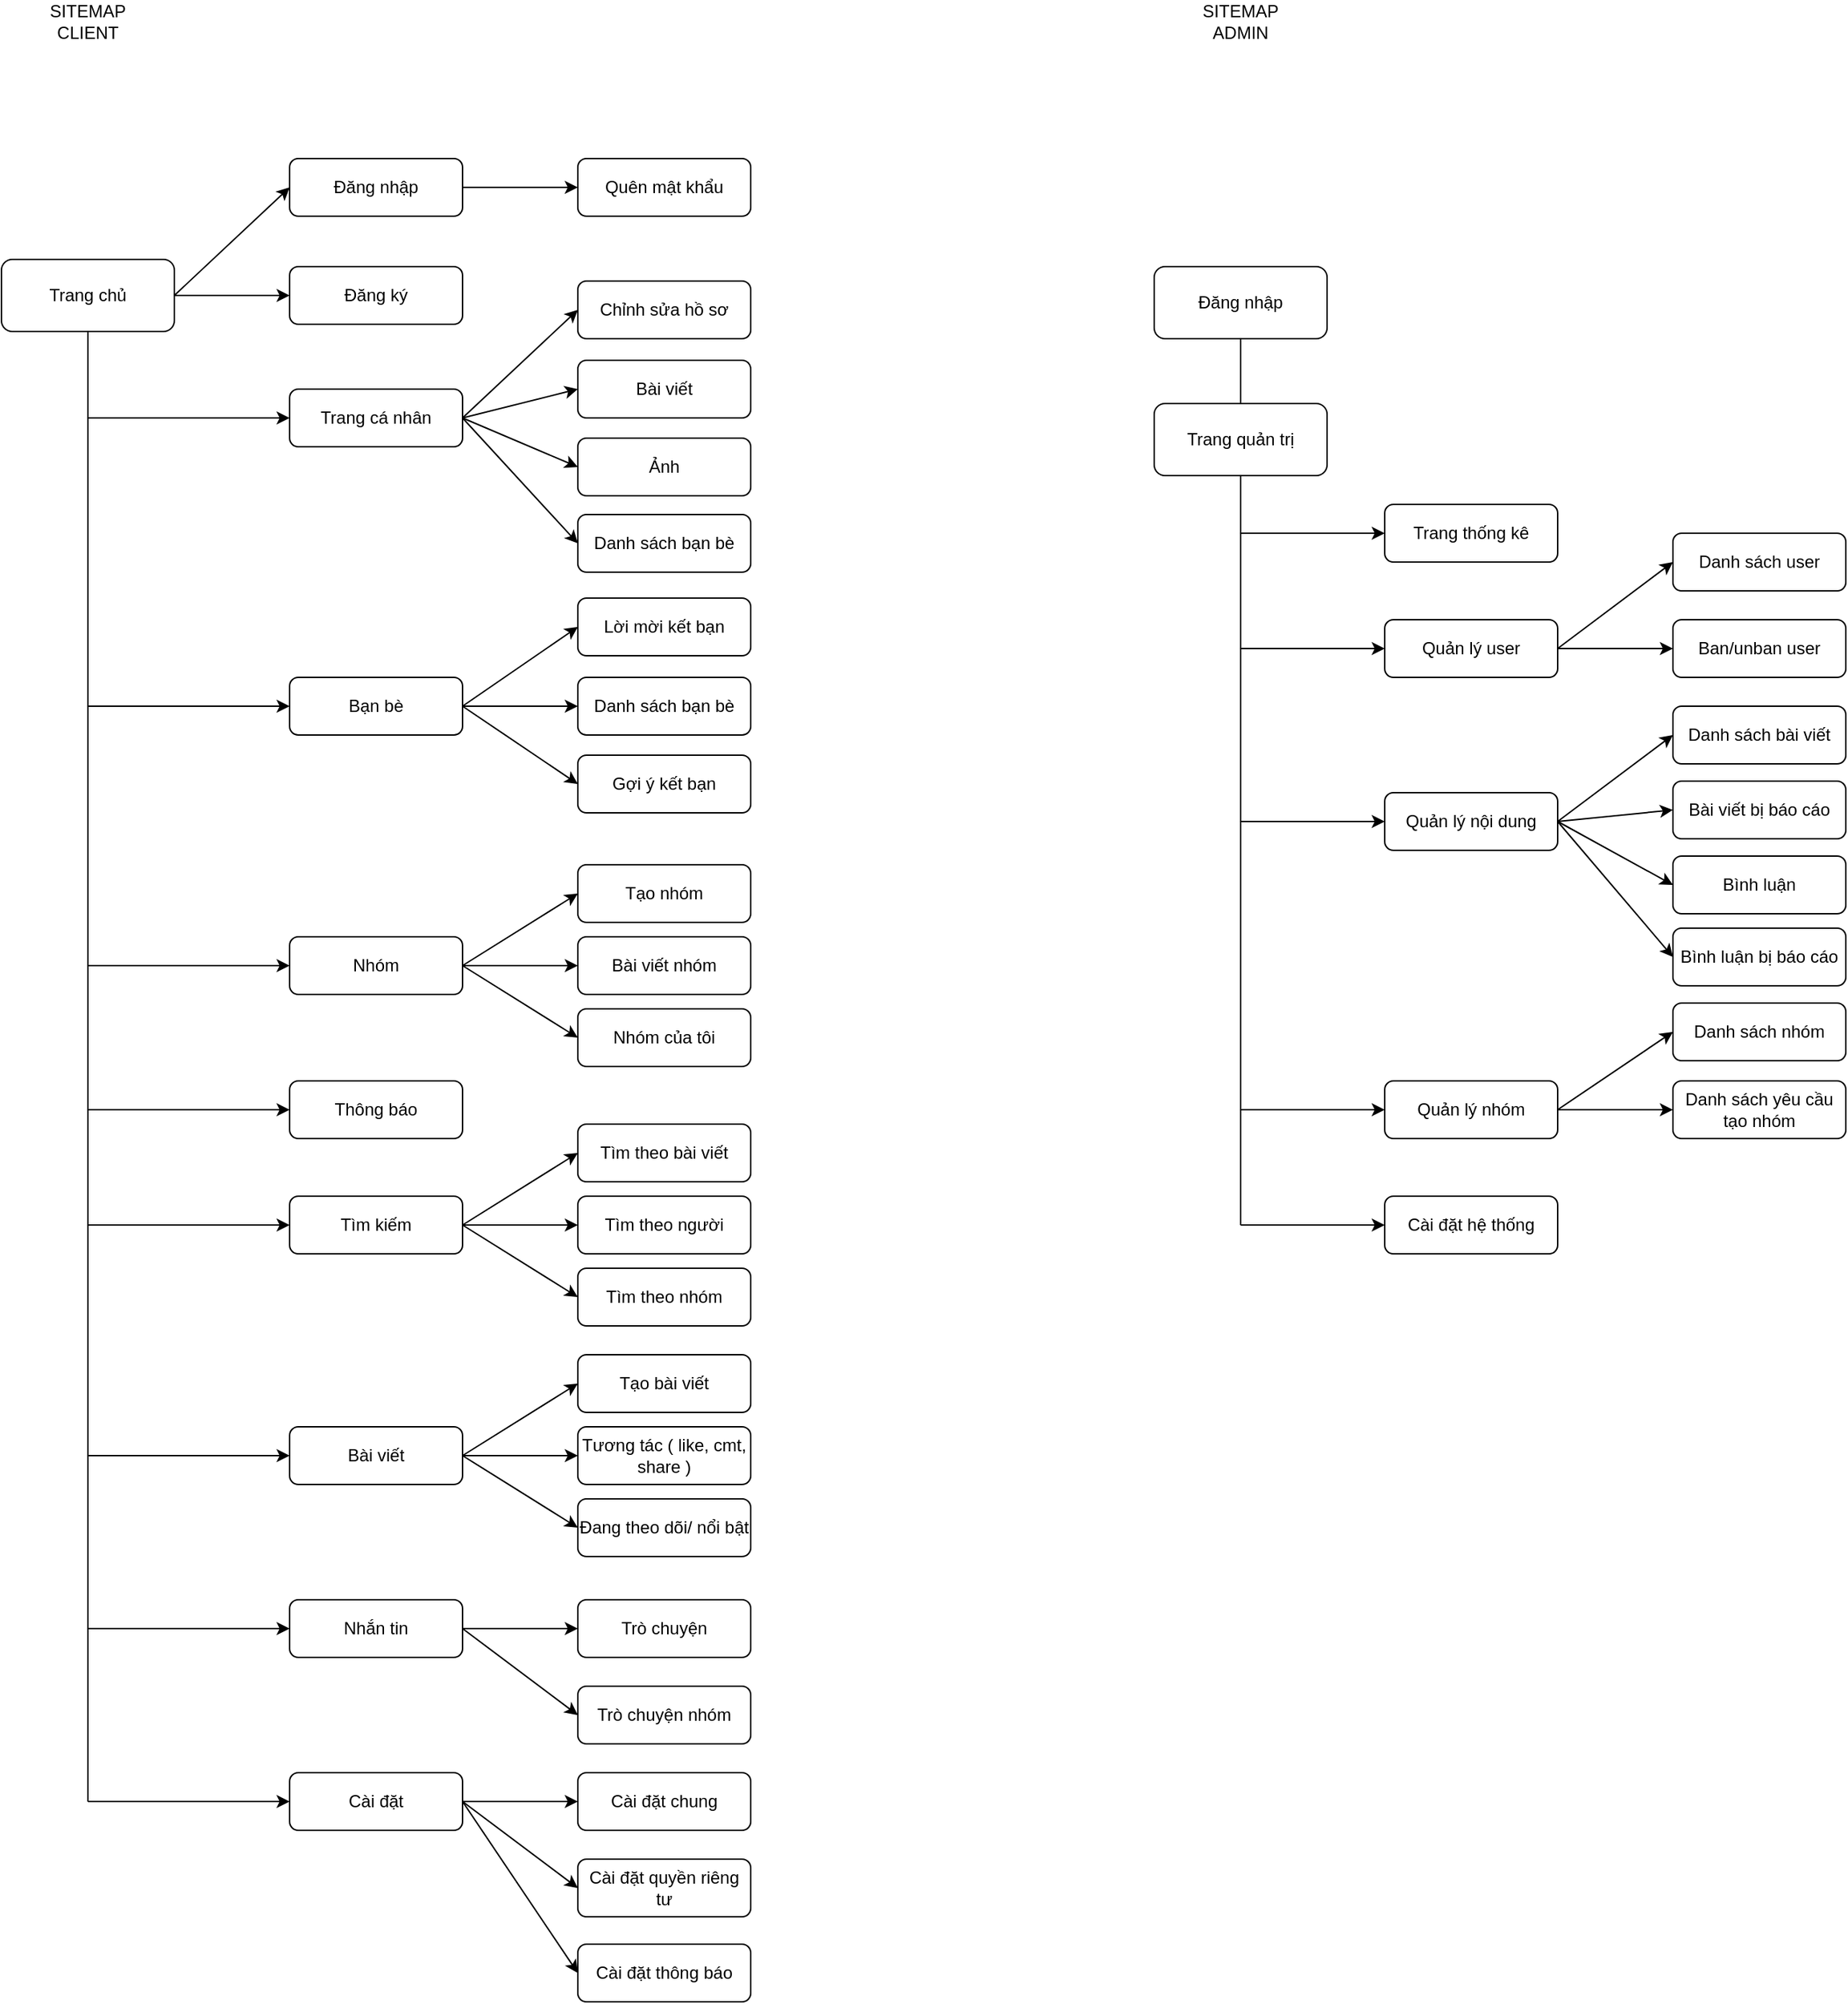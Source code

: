 <mxfile version="24.7.17">
  <diagram name="Page-1" id="1327xTu4AW2DidrWbgTV">
    <mxGraphModel dx="2852" dy="1566" grid="1" gridSize="10" guides="1" tooltips="1" connect="1" arrows="1" fold="1" page="1" pageScale="1" pageWidth="850" pageHeight="1100" math="0" shadow="0">
      <root>
        <mxCell id="0" />
        <mxCell id="1" parent="0" />
        <mxCell id="Nn-Xj8yBBa66qzyb_OW--1" value="Trang chủ" style="rounded=1;whiteSpace=wrap;html=1;" vertex="1" parent="1">
          <mxGeometry x="80" y="350" width="120" height="50" as="geometry" />
        </mxCell>
        <mxCell id="Nn-Xj8yBBa66qzyb_OW--2" value="Đăng nhập" style="rounded=1;whiteSpace=wrap;html=1;" vertex="1" parent="1">
          <mxGeometry x="280" y="280" width="120" height="40" as="geometry" />
        </mxCell>
        <mxCell id="Nn-Xj8yBBa66qzyb_OW--3" value="Đăng ký" style="rounded=1;whiteSpace=wrap;html=1;" vertex="1" parent="1">
          <mxGeometry x="280" y="355" width="120" height="40" as="geometry" />
        </mxCell>
        <mxCell id="Nn-Xj8yBBa66qzyb_OW--4" value="Quên mật khẩu" style="rounded=1;whiteSpace=wrap;html=1;" vertex="1" parent="1">
          <mxGeometry x="480" y="280" width="120" height="40" as="geometry" />
        </mxCell>
        <mxCell id="Nn-Xj8yBBa66qzyb_OW--5" value="" style="endArrow=classic;html=1;rounded=0;exitX=1;exitY=0.5;exitDx=0;exitDy=0;entryX=0;entryY=0.5;entryDx=0;entryDy=0;" edge="1" parent="1" source="Nn-Xj8yBBa66qzyb_OW--1" target="Nn-Xj8yBBa66qzyb_OW--2">
          <mxGeometry width="50" height="50" relative="1" as="geometry">
            <mxPoint x="400" y="530" as="sourcePoint" />
            <mxPoint x="450" y="480" as="targetPoint" />
          </mxGeometry>
        </mxCell>
        <mxCell id="Nn-Xj8yBBa66qzyb_OW--6" value="" style="endArrow=classic;html=1;rounded=0;exitX=1;exitY=0.5;exitDx=0;exitDy=0;entryX=0;entryY=0.5;entryDx=0;entryDy=0;" edge="1" parent="1" source="Nn-Xj8yBBa66qzyb_OW--1" target="Nn-Xj8yBBa66qzyb_OW--3">
          <mxGeometry width="50" height="50" relative="1" as="geometry">
            <mxPoint x="170" y="385" as="sourcePoint" />
            <mxPoint x="290" y="305" as="targetPoint" />
          </mxGeometry>
        </mxCell>
        <mxCell id="Nn-Xj8yBBa66qzyb_OW--7" value="" style="endArrow=classic;html=1;rounded=0;exitX=1;exitY=0.5;exitDx=0;exitDy=0;entryX=0;entryY=0.5;entryDx=0;entryDy=0;" edge="1" parent="1" source="Nn-Xj8yBBa66qzyb_OW--2" target="Nn-Xj8yBBa66qzyb_OW--4">
          <mxGeometry width="50" height="50" relative="1" as="geometry">
            <mxPoint x="390" y="294.5" as="sourcePoint" />
            <mxPoint x="510" y="294.5" as="targetPoint" />
          </mxGeometry>
        </mxCell>
        <mxCell id="Nn-Xj8yBBa66qzyb_OW--8" value="" style="endArrow=none;html=1;rounded=0;entryX=0.5;entryY=1;entryDx=0;entryDy=0;" edge="1" parent="1" target="Nn-Xj8yBBa66qzyb_OW--1">
          <mxGeometry width="50" height="50" relative="1" as="geometry">
            <mxPoint x="140" y="1420" as="sourcePoint" />
            <mxPoint x="190" y="490" as="targetPoint" />
          </mxGeometry>
        </mxCell>
        <mxCell id="Nn-Xj8yBBa66qzyb_OW--9" value="Trang cá nhân" style="rounded=1;whiteSpace=wrap;html=1;" vertex="1" parent="1">
          <mxGeometry x="280" y="440" width="120" height="40" as="geometry" />
        </mxCell>
        <mxCell id="Nn-Xj8yBBa66qzyb_OW--11" value="Bài viết" style="rounded=1;whiteSpace=wrap;html=1;" vertex="1" parent="1">
          <mxGeometry x="480" y="420" width="120" height="40" as="geometry" />
        </mxCell>
        <mxCell id="Nn-Xj8yBBa66qzyb_OW--12" value="" style="endArrow=classic;html=1;rounded=0;exitX=1;exitY=0.5;exitDx=0;exitDy=0;entryX=0;entryY=0.5;entryDx=0;entryDy=0;" edge="1" parent="1" target="Nn-Xj8yBBa66qzyb_OW--11" source="Nn-Xj8yBBa66qzyb_OW--9">
          <mxGeometry width="50" height="50" relative="1" as="geometry">
            <mxPoint x="400" y="465" as="sourcePoint" />
            <mxPoint x="510" y="464.5" as="targetPoint" />
          </mxGeometry>
        </mxCell>
        <mxCell id="Nn-Xj8yBBa66qzyb_OW--14" value="" style="endArrow=classic;html=1;rounded=0;entryX=0;entryY=0.5;entryDx=0;entryDy=0;" edge="1" parent="1" target="Nn-Xj8yBBa66qzyb_OW--9">
          <mxGeometry width="50" height="50" relative="1" as="geometry">
            <mxPoint x="140" y="460" as="sourcePoint" />
            <mxPoint x="290" y="385" as="targetPoint" />
          </mxGeometry>
        </mxCell>
        <mxCell id="Nn-Xj8yBBa66qzyb_OW--15" value="Ảnh" style="rounded=1;whiteSpace=wrap;html=1;" vertex="1" parent="1">
          <mxGeometry x="480" y="474" width="120" height="40" as="geometry" />
        </mxCell>
        <mxCell id="Nn-Xj8yBBa66qzyb_OW--16" value="" style="endArrow=classic;html=1;rounded=0;exitX=1;exitY=0.5;exitDx=0;exitDy=0;entryX=0;entryY=0.5;entryDx=0;entryDy=0;" edge="1" parent="1" target="Nn-Xj8yBBa66qzyb_OW--15" source="Nn-Xj8yBBa66qzyb_OW--9">
          <mxGeometry width="50" height="50" relative="1" as="geometry">
            <mxPoint x="400" y="540" as="sourcePoint" />
            <mxPoint x="510" y="544.5" as="targetPoint" />
          </mxGeometry>
        </mxCell>
        <mxCell id="Nn-Xj8yBBa66qzyb_OW--17" value="Danh sách bạn bè" style="rounded=1;whiteSpace=wrap;html=1;" vertex="1" parent="1">
          <mxGeometry x="480" y="527" width="120" height="40" as="geometry" />
        </mxCell>
        <mxCell id="Nn-Xj8yBBa66qzyb_OW--18" value="" style="endArrow=classic;html=1;rounded=0;exitX=1;exitY=0.5;exitDx=0;exitDy=0;entryX=0;entryY=0.5;entryDx=0;entryDy=0;" edge="1" parent="1" target="Nn-Xj8yBBa66qzyb_OW--17" source="Nn-Xj8yBBa66qzyb_OW--9">
          <mxGeometry width="50" height="50" relative="1" as="geometry">
            <mxPoint x="402" y="540" as="sourcePoint" />
            <mxPoint x="510" y="621.5" as="targetPoint" />
          </mxGeometry>
        </mxCell>
        <mxCell id="Nn-Xj8yBBa66qzyb_OW--19" value="Chỉnh sửa hồ sơ" style="rounded=1;whiteSpace=wrap;html=1;" vertex="1" parent="1">
          <mxGeometry x="480" y="365" width="120" height="40" as="geometry" />
        </mxCell>
        <mxCell id="Nn-Xj8yBBa66qzyb_OW--20" value="" style="endArrow=classic;html=1;rounded=0;exitX=1;exitY=0.5;exitDx=0;exitDy=0;entryX=0;entryY=0.5;entryDx=0;entryDy=0;" edge="1" parent="1" target="Nn-Xj8yBBa66qzyb_OW--19" source="Nn-Xj8yBBa66qzyb_OW--9">
          <mxGeometry width="50" height="50" relative="1" as="geometry">
            <mxPoint x="400" y="510" as="sourcePoint" />
            <mxPoint x="510" y="671.5" as="targetPoint" />
          </mxGeometry>
        </mxCell>
        <mxCell id="Nn-Xj8yBBa66qzyb_OW--21" value="Bạn bè" style="rounded=1;whiteSpace=wrap;html=1;" vertex="1" parent="1">
          <mxGeometry x="280" y="640" width="120" height="40" as="geometry" />
        </mxCell>
        <mxCell id="Nn-Xj8yBBa66qzyb_OW--22" value="" style="endArrow=classic;html=1;rounded=0;entryX=0;entryY=0.5;entryDx=0;entryDy=0;" edge="1" parent="1" target="Nn-Xj8yBBa66qzyb_OW--21">
          <mxGeometry width="50" height="50" relative="1" as="geometry">
            <mxPoint x="140" y="660" as="sourcePoint" />
            <mxPoint x="290" y="585" as="targetPoint" />
          </mxGeometry>
        </mxCell>
        <mxCell id="Nn-Xj8yBBa66qzyb_OW--23" value="Lời mời kết bạn" style="rounded=1;whiteSpace=wrap;html=1;" vertex="1" parent="1">
          <mxGeometry x="480" y="585" width="120" height="40" as="geometry" />
        </mxCell>
        <mxCell id="Nn-Xj8yBBa66qzyb_OW--24" value="" style="endArrow=classic;html=1;rounded=0;exitX=1;exitY=0.5;exitDx=0;exitDy=0;entryX=0;entryY=0.5;entryDx=0;entryDy=0;" edge="1" parent="1" target="Nn-Xj8yBBa66qzyb_OW--23" source="Nn-Xj8yBBa66qzyb_OW--21">
          <mxGeometry width="50" height="50" relative="1" as="geometry">
            <mxPoint x="400" y="680" as="sourcePoint" />
            <mxPoint x="510" y="891.5" as="targetPoint" />
          </mxGeometry>
        </mxCell>
        <mxCell id="Nn-Xj8yBBa66qzyb_OW--25" value="Danh sách bạn bè" style="rounded=1;whiteSpace=wrap;html=1;" vertex="1" parent="1">
          <mxGeometry x="480" y="640" width="120" height="40" as="geometry" />
        </mxCell>
        <mxCell id="Nn-Xj8yBBa66qzyb_OW--26" value="" style="endArrow=classic;html=1;rounded=0;exitX=1;exitY=0.5;exitDx=0;exitDy=0;entryX=0;entryY=0.5;entryDx=0;entryDy=0;" edge="1" parent="1" target="Nn-Xj8yBBa66qzyb_OW--25" source="Nn-Xj8yBBa66qzyb_OW--21">
          <mxGeometry width="50" height="50" relative="1" as="geometry">
            <mxPoint x="400" y="715" as="sourcePoint" />
            <mxPoint x="510" y="946.5" as="targetPoint" />
          </mxGeometry>
        </mxCell>
        <mxCell id="Nn-Xj8yBBa66qzyb_OW--27" value="Gợi ý kết bạn" style="rounded=1;whiteSpace=wrap;html=1;" vertex="1" parent="1">
          <mxGeometry x="480" y="694" width="120" height="40" as="geometry" />
        </mxCell>
        <mxCell id="Nn-Xj8yBBa66qzyb_OW--28" value="" style="endArrow=classic;html=1;rounded=0;exitX=1;exitY=0.5;exitDx=0;exitDy=0;entryX=0;entryY=0.5;entryDx=0;entryDy=0;" edge="1" parent="1" target="Nn-Xj8yBBa66qzyb_OW--27" source="Nn-Xj8yBBa66qzyb_OW--21">
          <mxGeometry width="50" height="50" relative="1" as="geometry">
            <mxPoint x="400" y="715" as="sourcePoint" />
            <mxPoint x="510" y="1001.5" as="targetPoint" />
          </mxGeometry>
        </mxCell>
        <mxCell id="Nn-Xj8yBBa66qzyb_OW--29" value="Nhóm" style="rounded=1;whiteSpace=wrap;html=1;" vertex="1" parent="1">
          <mxGeometry x="280" y="820" width="120" height="40" as="geometry" />
        </mxCell>
        <mxCell id="Nn-Xj8yBBa66qzyb_OW--30" value="" style="endArrow=classic;html=1;rounded=0;entryX=0;entryY=0.5;entryDx=0;entryDy=0;" edge="1" parent="1" target="Nn-Xj8yBBa66qzyb_OW--29">
          <mxGeometry width="50" height="50" relative="1" as="geometry">
            <mxPoint x="140" y="840" as="sourcePoint" />
            <mxPoint x="290" y="765" as="targetPoint" />
          </mxGeometry>
        </mxCell>
        <mxCell id="Nn-Xj8yBBa66qzyb_OW--31" value="Tạo nhóm" style="rounded=1;whiteSpace=wrap;html=1;" vertex="1" parent="1">
          <mxGeometry x="480" y="770" width="120" height="40" as="geometry" />
        </mxCell>
        <mxCell id="Nn-Xj8yBBa66qzyb_OW--32" value="" style="endArrow=classic;html=1;rounded=0;exitX=1;exitY=0.5;exitDx=0;exitDy=0;entryX=0;entryY=0.5;entryDx=0;entryDy=0;" edge="1" parent="1" target="Nn-Xj8yBBa66qzyb_OW--31" source="Nn-Xj8yBBa66qzyb_OW--29">
          <mxGeometry width="50" height="50" relative="1" as="geometry">
            <mxPoint x="400" y="835" as="sourcePoint" />
            <mxPoint x="510" y="1066.5" as="targetPoint" />
          </mxGeometry>
        </mxCell>
        <mxCell id="Nn-Xj8yBBa66qzyb_OW--33" value="Bài viết nhóm" style="rounded=1;whiteSpace=wrap;html=1;" vertex="1" parent="1">
          <mxGeometry x="480" y="820" width="120" height="40" as="geometry" />
        </mxCell>
        <mxCell id="Nn-Xj8yBBa66qzyb_OW--34" value="" style="endArrow=classic;html=1;rounded=0;exitX=1;exitY=0.5;exitDx=0;exitDy=0;entryX=0;entryY=0.5;entryDx=0;entryDy=0;" edge="1" parent="1" target="Nn-Xj8yBBa66qzyb_OW--33" source="Nn-Xj8yBBa66qzyb_OW--29">
          <mxGeometry width="50" height="50" relative="1" as="geometry">
            <mxPoint x="400" y="892" as="sourcePoint" />
            <mxPoint x="510" y="1118.5" as="targetPoint" />
          </mxGeometry>
        </mxCell>
        <mxCell id="Nn-Xj8yBBa66qzyb_OW--35" value="Nhóm của tôi" style="rounded=1;whiteSpace=wrap;html=1;" vertex="1" parent="1">
          <mxGeometry x="480" y="870" width="120" height="40" as="geometry" />
        </mxCell>
        <mxCell id="Nn-Xj8yBBa66qzyb_OW--36" value="" style="endArrow=classic;html=1;rounded=0;exitX=1;exitY=0.5;exitDx=0;exitDy=0;entryX=0;entryY=0.5;entryDx=0;entryDy=0;" edge="1" parent="1" target="Nn-Xj8yBBa66qzyb_OW--35" source="Nn-Xj8yBBa66qzyb_OW--29">
          <mxGeometry width="50" height="50" relative="1" as="geometry">
            <mxPoint x="400" y="940" as="sourcePoint" />
            <mxPoint x="510" y="1166.5" as="targetPoint" />
          </mxGeometry>
        </mxCell>
        <mxCell id="Nn-Xj8yBBa66qzyb_OW--37" value="Thông báo" style="rounded=1;whiteSpace=wrap;html=1;" vertex="1" parent="1">
          <mxGeometry x="280" y="920" width="120" height="40" as="geometry" />
        </mxCell>
        <mxCell id="Nn-Xj8yBBa66qzyb_OW--38" value="" style="endArrow=classic;html=1;rounded=0;entryX=0;entryY=0.5;entryDx=0;entryDy=0;" edge="1" parent="1" target="Nn-Xj8yBBa66qzyb_OW--37">
          <mxGeometry width="50" height="50" relative="1" as="geometry">
            <mxPoint x="140" y="940" as="sourcePoint" />
            <mxPoint x="290" y="865" as="targetPoint" />
          </mxGeometry>
        </mxCell>
        <mxCell id="Nn-Xj8yBBa66qzyb_OW--39" value="Tìm kiếm" style="rounded=1;whiteSpace=wrap;html=1;" vertex="1" parent="1">
          <mxGeometry x="280" y="1000" width="120" height="40" as="geometry" />
        </mxCell>
        <mxCell id="Nn-Xj8yBBa66qzyb_OW--40" value="" style="endArrow=classic;html=1;rounded=0;entryX=0;entryY=0.5;entryDx=0;entryDy=0;" edge="1" parent="1" target="Nn-Xj8yBBa66qzyb_OW--39">
          <mxGeometry width="50" height="50" relative="1" as="geometry">
            <mxPoint x="140" y="1020" as="sourcePoint" />
            <mxPoint x="290" y="945" as="targetPoint" />
          </mxGeometry>
        </mxCell>
        <mxCell id="Nn-Xj8yBBa66qzyb_OW--41" value="Tìm theo bài viết" style="rounded=1;whiteSpace=wrap;html=1;" vertex="1" parent="1">
          <mxGeometry x="480" y="950" width="120" height="40" as="geometry" />
        </mxCell>
        <mxCell id="Nn-Xj8yBBa66qzyb_OW--42" value="" style="endArrow=classic;html=1;rounded=0;exitX=1;exitY=0.5;exitDx=0;exitDy=0;entryX=0;entryY=0.5;entryDx=0;entryDy=0;" edge="1" parent="1" target="Nn-Xj8yBBa66qzyb_OW--41">
          <mxGeometry width="50" height="50" relative="1" as="geometry">
            <mxPoint x="400" y="1020" as="sourcePoint" />
            <mxPoint x="510" y="1246.5" as="targetPoint" />
          </mxGeometry>
        </mxCell>
        <mxCell id="Nn-Xj8yBBa66qzyb_OW--43" value="Tìm theo người" style="rounded=1;whiteSpace=wrap;html=1;" vertex="1" parent="1">
          <mxGeometry x="480" y="1000" width="120" height="40" as="geometry" />
        </mxCell>
        <mxCell id="Nn-Xj8yBBa66qzyb_OW--44" value="" style="endArrow=classic;html=1;rounded=0;exitX=1;exitY=0.5;exitDx=0;exitDy=0;entryX=0;entryY=0.5;entryDx=0;entryDy=0;" edge="1" parent="1" target="Nn-Xj8yBBa66qzyb_OW--43" source="Nn-Xj8yBBa66qzyb_OW--39">
          <mxGeometry width="50" height="50" relative="1" as="geometry">
            <mxPoint x="400" y="1070" as="sourcePoint" />
            <mxPoint x="510" y="1296.5" as="targetPoint" />
          </mxGeometry>
        </mxCell>
        <mxCell id="Nn-Xj8yBBa66qzyb_OW--45" value="Tìm theo nhóm" style="rounded=1;whiteSpace=wrap;html=1;" vertex="1" parent="1">
          <mxGeometry x="480" y="1050" width="120" height="40" as="geometry" />
        </mxCell>
        <mxCell id="Nn-Xj8yBBa66qzyb_OW--46" value="" style="endArrow=classic;html=1;rounded=0;exitX=1;exitY=0.5;exitDx=0;exitDy=0;entryX=0;entryY=0.5;entryDx=0;entryDy=0;" edge="1" parent="1" target="Nn-Xj8yBBa66qzyb_OW--45" source="Nn-Xj8yBBa66qzyb_OW--39">
          <mxGeometry width="50" height="50" relative="1" as="geometry">
            <mxPoint x="400" y="1070" as="sourcePoint" />
            <mxPoint x="510" y="1346.5" as="targetPoint" />
          </mxGeometry>
        </mxCell>
        <mxCell id="Nn-Xj8yBBa66qzyb_OW--47" value="Bài viết" style="rounded=1;whiteSpace=wrap;html=1;" vertex="1" parent="1">
          <mxGeometry x="280" y="1160" width="120" height="40" as="geometry" />
        </mxCell>
        <mxCell id="Nn-Xj8yBBa66qzyb_OW--48" value="" style="endArrow=classic;html=1;rounded=0;entryX=0;entryY=0.5;entryDx=0;entryDy=0;" edge="1" parent="1" target="Nn-Xj8yBBa66qzyb_OW--47">
          <mxGeometry width="50" height="50" relative="1" as="geometry">
            <mxPoint x="140" y="1180" as="sourcePoint" />
            <mxPoint x="290" y="1105" as="targetPoint" />
          </mxGeometry>
        </mxCell>
        <mxCell id="Nn-Xj8yBBa66qzyb_OW--49" value="Tạo bài viết" style="rounded=1;whiteSpace=wrap;html=1;" vertex="1" parent="1">
          <mxGeometry x="480" y="1110" width="120" height="40" as="geometry" />
        </mxCell>
        <mxCell id="Nn-Xj8yBBa66qzyb_OW--50" value="" style="endArrow=classic;html=1;rounded=0;exitX=1;exitY=0.5;exitDx=0;exitDy=0;entryX=0;entryY=0.5;entryDx=0;entryDy=0;" edge="1" parent="1" target="Nn-Xj8yBBa66qzyb_OW--49">
          <mxGeometry width="50" height="50" relative="1" as="geometry">
            <mxPoint x="400" y="1180" as="sourcePoint" />
            <mxPoint x="510" y="1406.5" as="targetPoint" />
          </mxGeometry>
        </mxCell>
        <mxCell id="Nn-Xj8yBBa66qzyb_OW--51" value="Tương tác ( like, cmt, share )" style="rounded=1;whiteSpace=wrap;html=1;" vertex="1" parent="1">
          <mxGeometry x="480" y="1160" width="120" height="40" as="geometry" />
        </mxCell>
        <mxCell id="Nn-Xj8yBBa66qzyb_OW--52" value="" style="endArrow=classic;html=1;rounded=0;exitX=1;exitY=0.5;exitDx=0;exitDy=0;entryX=0;entryY=0.5;entryDx=0;entryDy=0;" edge="1" parent="1" target="Nn-Xj8yBBa66qzyb_OW--51" source="Nn-Xj8yBBa66qzyb_OW--47">
          <mxGeometry width="50" height="50" relative="1" as="geometry">
            <mxPoint x="400" y="1230" as="sourcePoint" />
            <mxPoint x="510" y="1456.5" as="targetPoint" />
          </mxGeometry>
        </mxCell>
        <mxCell id="Nn-Xj8yBBa66qzyb_OW--53" value="Đang theo dõi/ nổi bật" style="rounded=1;whiteSpace=wrap;html=1;" vertex="1" parent="1">
          <mxGeometry x="480" y="1210" width="120" height="40" as="geometry" />
        </mxCell>
        <mxCell id="Nn-Xj8yBBa66qzyb_OW--54" value="" style="endArrow=classic;html=1;rounded=0;exitX=1;exitY=0.5;exitDx=0;exitDy=0;entryX=0;entryY=0.5;entryDx=0;entryDy=0;" edge="1" parent="1" target="Nn-Xj8yBBa66qzyb_OW--53" source="Nn-Xj8yBBa66qzyb_OW--47">
          <mxGeometry width="50" height="50" relative="1" as="geometry">
            <mxPoint x="400" y="1240" as="sourcePoint" />
            <mxPoint x="510" y="1516.5" as="targetPoint" />
          </mxGeometry>
        </mxCell>
        <mxCell id="Nn-Xj8yBBa66qzyb_OW--55" value="Nhắn tin" style="rounded=1;whiteSpace=wrap;html=1;" vertex="1" parent="1">
          <mxGeometry x="280" y="1280" width="120" height="40" as="geometry" />
        </mxCell>
        <mxCell id="Nn-Xj8yBBa66qzyb_OW--56" value="" style="endArrow=classic;html=1;rounded=0;entryX=0;entryY=0.5;entryDx=0;entryDy=0;" edge="1" parent="1" target="Nn-Xj8yBBa66qzyb_OW--55">
          <mxGeometry width="50" height="50" relative="1" as="geometry">
            <mxPoint x="140" y="1300" as="sourcePoint" />
            <mxPoint x="290" y="1225" as="targetPoint" />
          </mxGeometry>
        </mxCell>
        <mxCell id="Nn-Xj8yBBa66qzyb_OW--57" value="Trò chuyện" style="rounded=1;whiteSpace=wrap;html=1;" vertex="1" parent="1">
          <mxGeometry x="480" y="1280" width="120" height="40" as="geometry" />
        </mxCell>
        <mxCell id="Nn-Xj8yBBa66qzyb_OW--58" value="" style="endArrow=classic;html=1;rounded=0;exitX=1;exitY=0.5;exitDx=0;exitDy=0;entryX=0;entryY=0.5;entryDx=0;entryDy=0;" edge="1" parent="1" target="Nn-Xj8yBBa66qzyb_OW--57" source="Nn-Xj8yBBa66qzyb_OW--55">
          <mxGeometry width="50" height="50" relative="1" as="geometry">
            <mxPoint x="400" y="1350" as="sourcePoint" />
            <mxPoint x="510" y="1576.5" as="targetPoint" />
          </mxGeometry>
        </mxCell>
        <mxCell id="Nn-Xj8yBBa66qzyb_OW--59" value="Trò chuyện nhóm" style="rounded=1;whiteSpace=wrap;html=1;" vertex="1" parent="1">
          <mxGeometry x="480" y="1340" width="120" height="40" as="geometry" />
        </mxCell>
        <mxCell id="Nn-Xj8yBBa66qzyb_OW--60" value="" style="endArrow=classic;html=1;rounded=0;exitX=1;exitY=0.5;exitDx=0;exitDy=0;entryX=0;entryY=0.5;entryDx=0;entryDy=0;" edge="1" parent="1" target="Nn-Xj8yBBa66qzyb_OW--59" source="Nn-Xj8yBBa66qzyb_OW--55">
          <mxGeometry width="50" height="50" relative="1" as="geometry">
            <mxPoint x="400" y="1360" as="sourcePoint" />
            <mxPoint x="510" y="1636.5" as="targetPoint" />
          </mxGeometry>
        </mxCell>
        <mxCell id="Nn-Xj8yBBa66qzyb_OW--61" value="Cài đặt" style="rounded=1;whiteSpace=wrap;html=1;" vertex="1" parent="1">
          <mxGeometry x="280" y="1400" width="120" height="40" as="geometry" />
        </mxCell>
        <mxCell id="Nn-Xj8yBBa66qzyb_OW--62" value="" style="endArrow=classic;html=1;rounded=0;entryX=0;entryY=0.5;entryDx=0;entryDy=0;" edge="1" parent="1" target="Nn-Xj8yBBa66qzyb_OW--61">
          <mxGeometry width="50" height="50" relative="1" as="geometry">
            <mxPoint x="140" y="1420" as="sourcePoint" />
            <mxPoint x="290" y="1345" as="targetPoint" />
          </mxGeometry>
        </mxCell>
        <mxCell id="Nn-Xj8yBBa66qzyb_OW--64" value="Cài đặt chung" style="rounded=1;whiteSpace=wrap;html=1;" vertex="1" parent="1">
          <mxGeometry x="480" y="1400" width="120" height="40" as="geometry" />
        </mxCell>
        <mxCell id="Nn-Xj8yBBa66qzyb_OW--65" value="" style="endArrow=classic;html=1;rounded=0;exitX=1;exitY=0.5;exitDx=0;exitDy=0;entryX=0;entryY=0.5;entryDx=0;entryDy=0;" edge="1" parent="1" target="Nn-Xj8yBBa66qzyb_OW--64">
          <mxGeometry width="50" height="50" relative="1" as="geometry">
            <mxPoint x="400" y="1420" as="sourcePoint" />
            <mxPoint x="510" y="1696.5" as="targetPoint" />
          </mxGeometry>
        </mxCell>
        <mxCell id="Nn-Xj8yBBa66qzyb_OW--66" value="Cài đặt quyền riêng tư" style="rounded=1;whiteSpace=wrap;html=1;" vertex="1" parent="1">
          <mxGeometry x="480" y="1460" width="120" height="40" as="geometry" />
        </mxCell>
        <mxCell id="Nn-Xj8yBBa66qzyb_OW--67" value="" style="endArrow=classic;html=1;rounded=0;exitX=1;exitY=0.5;exitDx=0;exitDy=0;entryX=0;entryY=0.5;entryDx=0;entryDy=0;" edge="1" parent="1" target="Nn-Xj8yBBa66qzyb_OW--66" source="Nn-Xj8yBBa66qzyb_OW--61">
          <mxGeometry width="50" height="50" relative="1" as="geometry">
            <mxPoint x="400" y="1480" as="sourcePoint" />
            <mxPoint x="510" y="1756.5" as="targetPoint" />
          </mxGeometry>
        </mxCell>
        <mxCell id="Nn-Xj8yBBa66qzyb_OW--68" value="Cài đặt thông báo" style="rounded=1;whiteSpace=wrap;html=1;" vertex="1" parent="1">
          <mxGeometry x="480" y="1519" width="120" height="40" as="geometry" />
        </mxCell>
        <mxCell id="Nn-Xj8yBBa66qzyb_OW--69" value="" style="endArrow=classic;html=1;rounded=0;exitX=1;exitY=0.5;exitDx=0;exitDy=0;entryX=0;entryY=0.5;entryDx=0;entryDy=0;" edge="1" parent="1" target="Nn-Xj8yBBa66qzyb_OW--68" source="Nn-Xj8yBBa66qzyb_OW--61">
          <mxGeometry width="50" height="50" relative="1" as="geometry">
            <mxPoint x="400" y="1479" as="sourcePoint" />
            <mxPoint x="510" y="1815.5" as="targetPoint" />
          </mxGeometry>
        </mxCell>
        <mxCell id="Nn-Xj8yBBa66qzyb_OW--70" value="Đăng nhập" style="rounded=1;whiteSpace=wrap;html=1;" vertex="1" parent="1">
          <mxGeometry x="880" y="355" width="120" height="50" as="geometry" />
        </mxCell>
        <mxCell id="Nn-Xj8yBBa66qzyb_OW--72" value="" style="endArrow=classic;html=1;rounded=0;exitX=0.5;exitY=1;exitDx=0;exitDy=0;" edge="1" parent="1" source="Nn-Xj8yBBa66qzyb_OW--70">
          <mxGeometry width="50" height="50" relative="1" as="geometry">
            <mxPoint x="830" y="520" as="sourcePoint" />
            <mxPoint x="940" y="480" as="targetPoint" />
          </mxGeometry>
        </mxCell>
        <mxCell id="Nn-Xj8yBBa66qzyb_OW--73" value="Trang quản trị" style="rounded=1;whiteSpace=wrap;html=1;" vertex="1" parent="1">
          <mxGeometry x="880" y="450" width="120" height="50" as="geometry" />
        </mxCell>
        <mxCell id="Nn-Xj8yBBa66qzyb_OW--74" value="" style="endArrow=none;html=1;rounded=0;entryX=0.5;entryY=1;entryDx=0;entryDy=0;" edge="1" parent="1" target="Nn-Xj8yBBa66qzyb_OW--73">
          <mxGeometry width="50" height="50" relative="1" as="geometry">
            <mxPoint x="940" y="1020" as="sourcePoint" />
            <mxPoint x="910" y="610" as="targetPoint" />
          </mxGeometry>
        </mxCell>
        <mxCell id="Nn-Xj8yBBa66qzyb_OW--76" value="" style="endArrow=classic;html=1;rounded=0;entryX=0;entryY=0.5;entryDx=0;entryDy=0;" edge="1" parent="1" target="Nn-Xj8yBBa66qzyb_OW--77">
          <mxGeometry width="50" height="50" relative="1" as="geometry">
            <mxPoint x="940" y="620" as="sourcePoint" />
            <mxPoint x="1040" y="580" as="targetPoint" />
          </mxGeometry>
        </mxCell>
        <mxCell id="Nn-Xj8yBBa66qzyb_OW--77" value="Quản lý user" style="rounded=1;whiteSpace=wrap;html=1;" vertex="1" parent="1">
          <mxGeometry x="1040" y="600" width="120" height="40" as="geometry" />
        </mxCell>
        <mxCell id="Nn-Xj8yBBa66qzyb_OW--78" value="Danh sách user" style="rounded=1;whiteSpace=wrap;html=1;" vertex="1" parent="1">
          <mxGeometry x="1240" y="540" width="120" height="40" as="geometry" />
        </mxCell>
        <mxCell id="Nn-Xj8yBBa66qzyb_OW--79" value="" style="endArrow=classic;html=1;rounded=0;entryX=0;entryY=0.5;entryDx=0;entryDy=0;exitX=1;exitY=0.5;exitDx=0;exitDy=0;" edge="1" parent="1" source="Nn-Xj8yBBa66qzyb_OW--77" target="Nn-Xj8yBBa66qzyb_OW--78">
          <mxGeometry width="50" height="50" relative="1" as="geometry">
            <mxPoint x="1160" y="619.7" as="sourcePoint" />
            <mxPoint x="1260" y="619.7" as="targetPoint" />
          </mxGeometry>
        </mxCell>
        <mxCell id="Nn-Xj8yBBa66qzyb_OW--81" value="Ban/unban user" style="rounded=1;whiteSpace=wrap;html=1;" vertex="1" parent="1">
          <mxGeometry x="1240" y="600" width="120" height="40" as="geometry" />
        </mxCell>
        <mxCell id="Nn-Xj8yBBa66qzyb_OW--82" value="" style="endArrow=classic;html=1;rounded=0;entryX=0;entryY=0.5;entryDx=0;entryDy=0;exitX=1;exitY=0.5;exitDx=0;exitDy=0;" edge="1" parent="1" source="Nn-Xj8yBBa66qzyb_OW--77" target="Nn-Xj8yBBa66qzyb_OW--81">
          <mxGeometry width="50" height="50" relative="1" as="geometry">
            <mxPoint x="1170" y="630" as="sourcePoint" />
            <mxPoint x="1250" y="550" as="targetPoint" />
          </mxGeometry>
        </mxCell>
        <mxCell id="Nn-Xj8yBBa66qzyb_OW--84" value="" style="endArrow=classic;html=1;rounded=0;entryX=0;entryY=0.5;entryDx=0;entryDy=0;" edge="1" parent="1" target="Nn-Xj8yBBa66qzyb_OW--85">
          <mxGeometry width="50" height="50" relative="1" as="geometry">
            <mxPoint x="940" y="740" as="sourcePoint" />
            <mxPoint x="1040" y="700" as="targetPoint" />
          </mxGeometry>
        </mxCell>
        <mxCell id="Nn-Xj8yBBa66qzyb_OW--85" value="Quản lý nội dung" style="rounded=1;whiteSpace=wrap;html=1;" vertex="1" parent="1">
          <mxGeometry x="1040" y="720" width="120" height="40" as="geometry" />
        </mxCell>
        <mxCell id="Nn-Xj8yBBa66qzyb_OW--86" value="Danh sách bài viết" style="rounded=1;whiteSpace=wrap;html=1;" vertex="1" parent="1">
          <mxGeometry x="1240" y="660" width="120" height="40" as="geometry" />
        </mxCell>
        <mxCell id="Nn-Xj8yBBa66qzyb_OW--87" value="" style="endArrow=classic;html=1;rounded=0;entryX=0;entryY=0.5;entryDx=0;entryDy=0;exitX=1;exitY=0.5;exitDx=0;exitDy=0;" edge="1" parent="1" target="Nn-Xj8yBBa66qzyb_OW--86">
          <mxGeometry width="50" height="50" relative="1" as="geometry">
            <mxPoint x="1160" y="740" as="sourcePoint" />
            <mxPoint x="1260" y="739.7" as="targetPoint" />
          </mxGeometry>
        </mxCell>
        <mxCell id="Nn-Xj8yBBa66qzyb_OW--88" value="Bài viết bị báo cáo" style="rounded=1;whiteSpace=wrap;html=1;" vertex="1" parent="1">
          <mxGeometry x="1240" y="712" width="120" height="40" as="geometry" />
        </mxCell>
        <mxCell id="Nn-Xj8yBBa66qzyb_OW--89" value="" style="endArrow=classic;html=1;rounded=0;entryX=0;entryY=0.5;entryDx=0;entryDy=0;exitX=1;exitY=0.5;exitDx=0;exitDy=0;" edge="1" parent="1" target="Nn-Xj8yBBa66qzyb_OW--88" source="Nn-Xj8yBBa66qzyb_OW--85">
          <mxGeometry width="50" height="50" relative="1" as="geometry">
            <mxPoint x="1160" y="794" as="sourcePoint" />
            <mxPoint x="1260" y="793.7" as="targetPoint" />
          </mxGeometry>
        </mxCell>
        <mxCell id="Nn-Xj8yBBa66qzyb_OW--90" value="Bình luận" style="rounded=1;whiteSpace=wrap;html=1;" vertex="1" parent="1">
          <mxGeometry x="1240" y="764" width="120" height="40" as="geometry" />
        </mxCell>
        <mxCell id="Nn-Xj8yBBa66qzyb_OW--91" value="" style="endArrow=classic;html=1;rounded=0;entryX=0;entryY=0.5;entryDx=0;entryDy=0;exitX=1;exitY=0.5;exitDx=0;exitDy=0;" edge="1" parent="1" source="Nn-Xj8yBBa66qzyb_OW--85" target="Nn-Xj8yBBa66qzyb_OW--90">
          <mxGeometry width="50" height="50" relative="1" as="geometry">
            <mxPoint x="1170" y="750" as="sourcePoint" />
            <mxPoint x="1250" y="744" as="targetPoint" />
          </mxGeometry>
        </mxCell>
        <mxCell id="Nn-Xj8yBBa66qzyb_OW--92" value="Bình luận bị báo cáo" style="rounded=1;whiteSpace=wrap;html=1;" vertex="1" parent="1">
          <mxGeometry x="1240" y="814" width="120" height="40" as="geometry" />
        </mxCell>
        <mxCell id="Nn-Xj8yBBa66qzyb_OW--93" value="" style="endArrow=classic;html=1;rounded=0;entryX=0;entryY=0.5;entryDx=0;entryDy=0;exitX=1;exitY=0.5;exitDx=0;exitDy=0;" edge="1" parent="1" target="Nn-Xj8yBBa66qzyb_OW--92" source="Nn-Xj8yBBa66qzyb_OW--85">
          <mxGeometry width="50" height="50" relative="1" as="geometry">
            <mxPoint x="1160" y="790" as="sourcePoint" />
            <mxPoint x="1250" y="794" as="targetPoint" />
          </mxGeometry>
        </mxCell>
        <mxCell id="Nn-Xj8yBBa66qzyb_OW--94" value="" style="endArrow=classic;html=1;rounded=0;entryX=0;entryY=0.5;entryDx=0;entryDy=0;" edge="1" parent="1" target="Nn-Xj8yBBa66qzyb_OW--95">
          <mxGeometry width="50" height="50" relative="1" as="geometry">
            <mxPoint x="940" y="940" as="sourcePoint" />
            <mxPoint x="1040" y="900" as="targetPoint" />
          </mxGeometry>
        </mxCell>
        <mxCell id="Nn-Xj8yBBa66qzyb_OW--95" value="Quản lý nhóm" style="rounded=1;whiteSpace=wrap;html=1;" vertex="1" parent="1">
          <mxGeometry x="1040" y="920" width="120" height="40" as="geometry" />
        </mxCell>
        <mxCell id="Nn-Xj8yBBa66qzyb_OW--96" value="Danh sách nhóm" style="rounded=1;whiteSpace=wrap;html=1;" vertex="1" parent="1">
          <mxGeometry x="1240" y="866" width="120" height="40" as="geometry" />
        </mxCell>
        <mxCell id="Nn-Xj8yBBa66qzyb_OW--97" value="" style="endArrow=classic;html=1;rounded=0;entryX=0;entryY=0.5;entryDx=0;entryDy=0;exitX=1;exitY=0.5;exitDx=0;exitDy=0;" edge="1" parent="1" target="Nn-Xj8yBBa66qzyb_OW--96" source="Nn-Xj8yBBa66qzyb_OW--95">
          <mxGeometry width="50" height="50" relative="1" as="geometry">
            <mxPoint x="1160" y="946" as="sourcePoint" />
            <mxPoint x="1260" y="945.7" as="targetPoint" />
          </mxGeometry>
        </mxCell>
        <mxCell id="Nn-Xj8yBBa66qzyb_OW--98" value="" style="endArrow=classic;html=1;rounded=0;entryX=0;entryY=0.5;entryDx=0;entryDy=0;" edge="1" parent="1" target="Nn-Xj8yBBa66qzyb_OW--99">
          <mxGeometry width="50" height="50" relative="1" as="geometry">
            <mxPoint x="940" y="540" as="sourcePoint" />
            <mxPoint x="1040" y="500" as="targetPoint" />
          </mxGeometry>
        </mxCell>
        <mxCell id="Nn-Xj8yBBa66qzyb_OW--99" value="Trang thống kê" style="rounded=1;whiteSpace=wrap;html=1;" vertex="1" parent="1">
          <mxGeometry x="1040" y="520" width="120" height="40" as="geometry" />
        </mxCell>
        <mxCell id="Nn-Xj8yBBa66qzyb_OW--100" value="Danh sách yêu cầu tạo nhóm" style="rounded=1;whiteSpace=wrap;html=1;" vertex="1" parent="1">
          <mxGeometry x="1240" y="920" width="120" height="40" as="geometry" />
        </mxCell>
        <mxCell id="Nn-Xj8yBBa66qzyb_OW--101" value="" style="endArrow=classic;html=1;rounded=0;entryX=0;entryY=0.5;entryDx=0;entryDy=0;exitX=1;exitY=0.5;exitDx=0;exitDy=0;" edge="1" parent="1" target="Nn-Xj8yBBa66qzyb_OW--100" source="Nn-Xj8yBBa66qzyb_OW--95">
          <mxGeometry width="50" height="50" relative="1" as="geometry">
            <mxPoint x="1160" y="994" as="sourcePoint" />
            <mxPoint x="1260" y="999.7" as="targetPoint" />
          </mxGeometry>
        </mxCell>
        <mxCell id="Nn-Xj8yBBa66qzyb_OW--102" value="" style="endArrow=classic;html=1;rounded=0;entryX=0;entryY=0.5;entryDx=0;entryDy=0;" edge="1" parent="1" target="Nn-Xj8yBBa66qzyb_OW--103">
          <mxGeometry width="50" height="50" relative="1" as="geometry">
            <mxPoint x="940" y="1020" as="sourcePoint" />
            <mxPoint x="1040" y="980" as="targetPoint" />
          </mxGeometry>
        </mxCell>
        <mxCell id="Nn-Xj8yBBa66qzyb_OW--103" value="Cài đặt hệ thống" style="rounded=1;whiteSpace=wrap;html=1;" vertex="1" parent="1">
          <mxGeometry x="1040" y="1000" width="120" height="40" as="geometry" />
        </mxCell>
        <mxCell id="Nn-Xj8yBBa66qzyb_OW--104" value="SITEMAP CLIENT" style="text;html=1;align=center;verticalAlign=middle;whiteSpace=wrap;rounded=0;" vertex="1" parent="1">
          <mxGeometry x="110" y="170" width="60" height="30" as="geometry" />
        </mxCell>
        <mxCell id="Nn-Xj8yBBa66qzyb_OW--105" value="SITEMAP ADMIN" style="text;html=1;align=center;verticalAlign=middle;whiteSpace=wrap;rounded=0;" vertex="1" parent="1">
          <mxGeometry x="910" y="170" width="60" height="30" as="geometry" />
        </mxCell>
      </root>
    </mxGraphModel>
  </diagram>
</mxfile>

